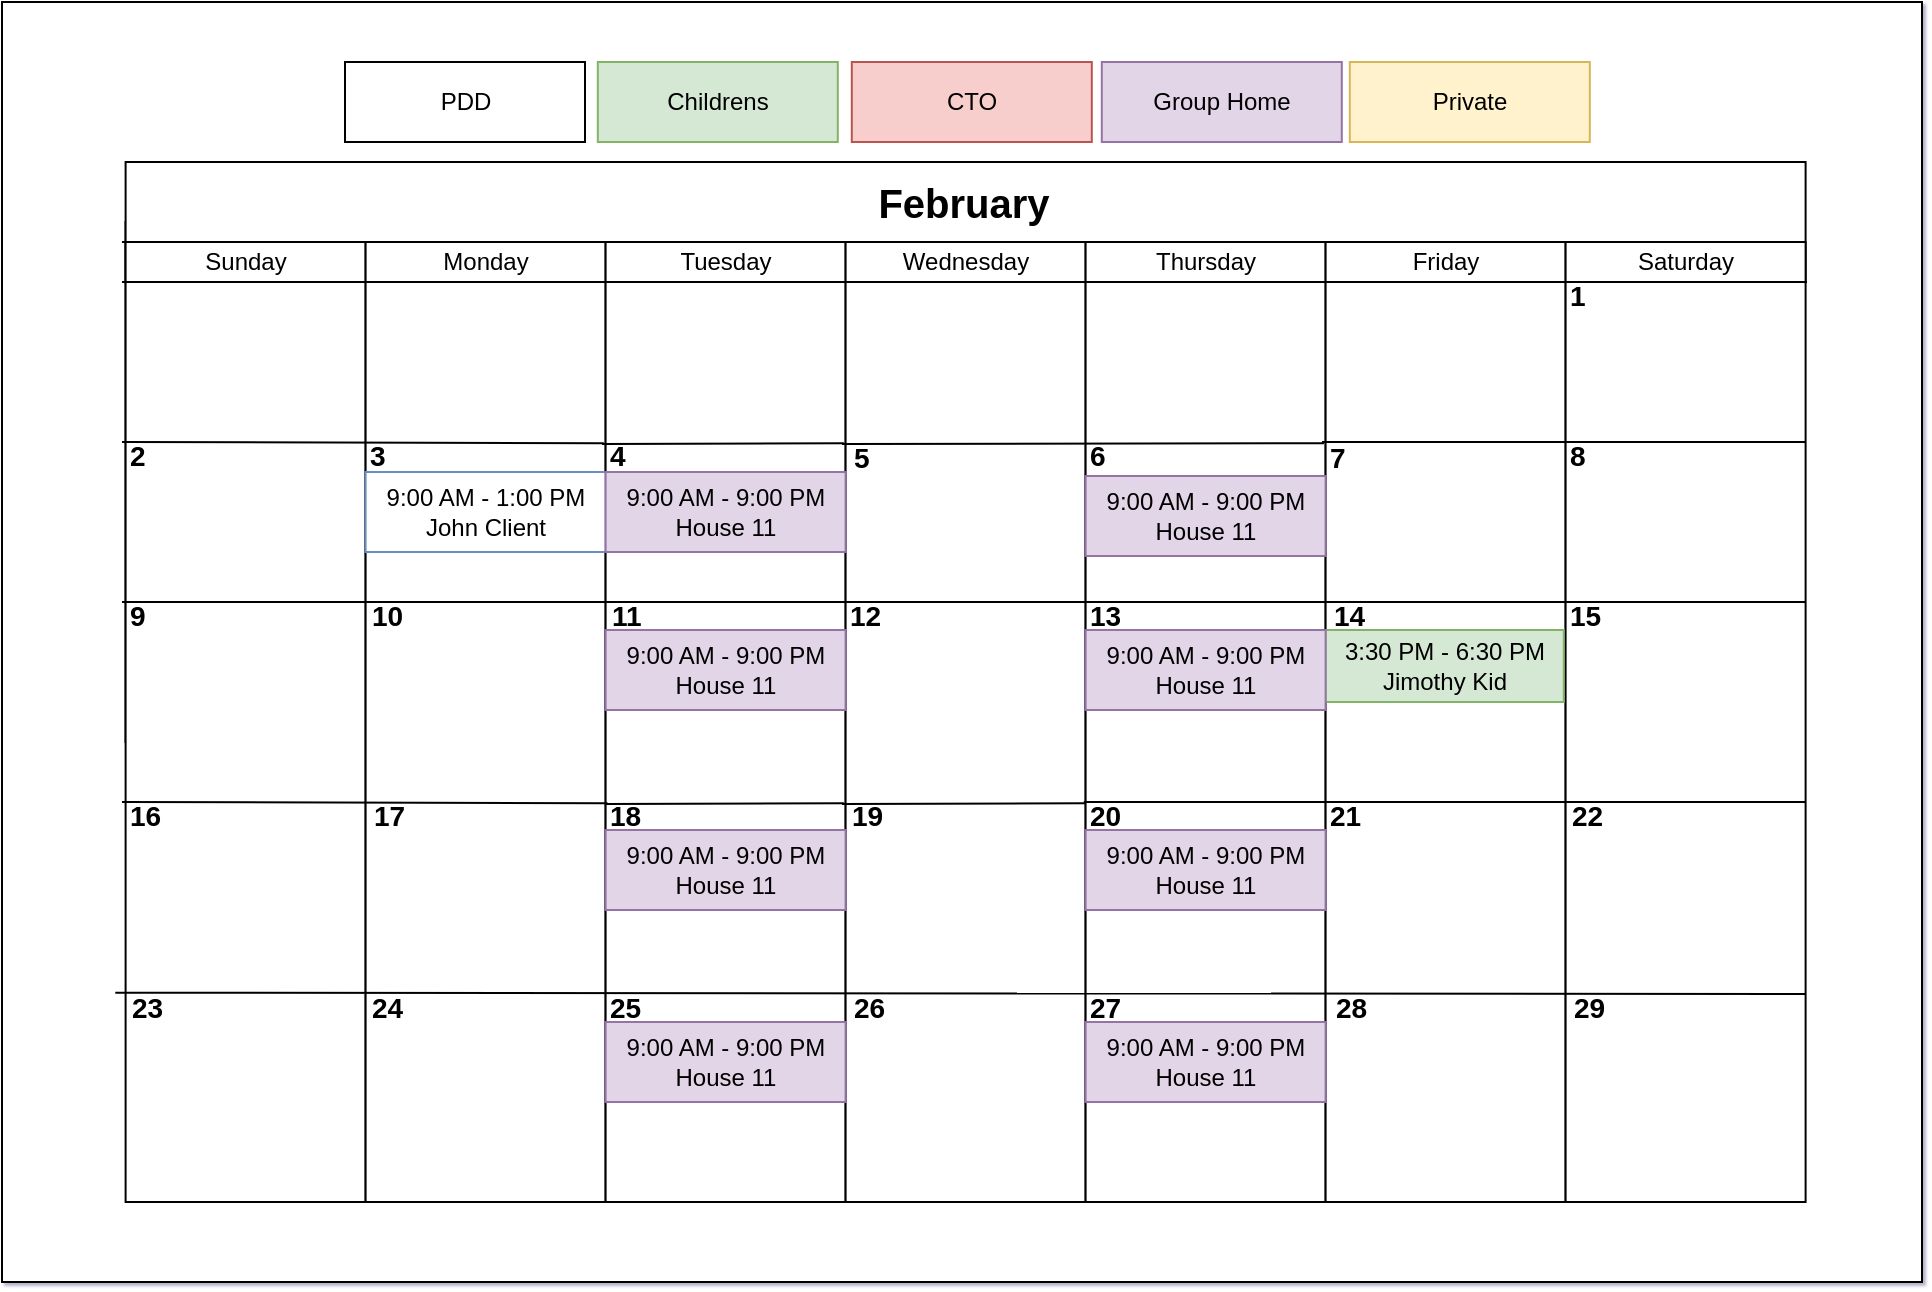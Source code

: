 <mxfile version="12.7.0" type="github" pages="3">
  <diagram id="gWpXzZqUN_xeHMJXShuu" name="Calendar View">
    <mxGraphModel dx="1038" dy="580" grid="1" gridSize="10" guides="1" tooltips="1" connect="1" arrows="1" fold="1" page="1" pageScale="1" pageWidth="850" pageHeight="1100" math="0" shadow="1">
      <root>
        <mxCell id="0FbnTfogBeN0D6H0uJNu-0"/>
        <mxCell id="0FbnTfogBeN0D6H0uJNu-1" parent="0FbnTfogBeN0D6H0uJNu-0"/>
        <mxCell id="wYGH1agN9tKTNIJL4NUy-10" value="" style="rounded=0;whiteSpace=wrap;html=1;" parent="0FbnTfogBeN0D6H0uJNu-1" vertex="1">
          <mxGeometry x="120" width="960" height="640" as="geometry"/>
        </mxCell>
        <mxCell id="86lQQZ_HFtQmhh7WeCAh-0" value="" style="rounded=0;whiteSpace=wrap;html=1;" parent="0FbnTfogBeN0D6H0uJNu-1" vertex="1">
          <mxGeometry x="181.8" y="110" width="720" height="260" as="geometry"/>
        </mxCell>
        <mxCell id="86lQQZ_HFtQmhh7WeCAh-1" value="" style="rounded=0;whiteSpace=wrap;html=1;" parent="0FbnTfogBeN0D6H0uJNu-1" vertex="1">
          <mxGeometry x="181.8" y="80" width="840" height="60" as="geometry"/>
        </mxCell>
        <mxCell id="86lQQZ_HFtQmhh7WeCAh-2" value="" style="rounded=0;whiteSpace=wrap;html=1;" parent="0FbnTfogBeN0D6H0uJNu-1" vertex="1">
          <mxGeometry x="181.8" y="120" width="120" height="480" as="geometry"/>
        </mxCell>
        <mxCell id="86lQQZ_HFtQmhh7WeCAh-3" value="" style="rounded=0;whiteSpace=wrap;html=1;" parent="0FbnTfogBeN0D6H0uJNu-1" vertex="1">
          <mxGeometry x="301.8" y="120" width="120" height="480" as="geometry"/>
        </mxCell>
        <mxCell id="86lQQZ_HFtQmhh7WeCAh-4" value="" style="rounded=0;whiteSpace=wrap;html=1;" parent="0FbnTfogBeN0D6H0uJNu-1" vertex="1">
          <mxGeometry x="421.8" y="120" width="120" height="480" as="geometry"/>
        </mxCell>
        <mxCell id="86lQQZ_HFtQmhh7WeCAh-5" value="" style="rounded=0;whiteSpace=wrap;html=1;" parent="0FbnTfogBeN0D6H0uJNu-1" vertex="1">
          <mxGeometry x="541.8" y="120" width="120" height="480" as="geometry"/>
        </mxCell>
        <mxCell id="86lQQZ_HFtQmhh7WeCAh-6" value="" style="rounded=0;whiteSpace=wrap;html=1;" parent="0FbnTfogBeN0D6H0uJNu-1" vertex="1">
          <mxGeometry x="661.8" y="120" width="120" height="480" as="geometry"/>
        </mxCell>
        <mxCell id="86lQQZ_HFtQmhh7WeCAh-7" value="" style="rounded=0;whiteSpace=wrap;html=1;" parent="0FbnTfogBeN0D6H0uJNu-1" vertex="1">
          <mxGeometry x="781.8" y="120" width="120" height="480" as="geometry"/>
        </mxCell>
        <mxCell id="86lQQZ_HFtQmhh7WeCAh-8" value="" style="rounded=0;whiteSpace=wrap;html=1;" parent="0FbnTfogBeN0D6H0uJNu-1" vertex="1">
          <mxGeometry x="901.8" y="120" width="120" height="480" as="geometry"/>
        </mxCell>
        <mxCell id="86lQQZ_HFtQmhh7WeCAh-11" value="Sunday" style="text;html=1;strokeColor=none;fillColor=none;align=center;verticalAlign=middle;whiteSpace=wrap;rounded=0;" parent="0FbnTfogBeN0D6H0uJNu-1" vertex="1">
          <mxGeometry x="221.8" y="120" width="40" height="20" as="geometry"/>
        </mxCell>
        <mxCell id="86lQQZ_HFtQmhh7WeCAh-12" value="Monday" style="text;html=1;strokeColor=none;fillColor=none;align=center;verticalAlign=middle;whiteSpace=wrap;rounded=0;" parent="0FbnTfogBeN0D6H0uJNu-1" vertex="1">
          <mxGeometry x="341.8" y="120" width="40" height="20" as="geometry"/>
        </mxCell>
        <mxCell id="86lQQZ_HFtQmhh7WeCAh-13" value="Tuesday" style="text;html=1;strokeColor=none;fillColor=none;align=center;verticalAlign=middle;whiteSpace=wrap;rounded=0;" parent="0FbnTfogBeN0D6H0uJNu-1" vertex="1">
          <mxGeometry x="461.8" y="120" width="40" height="20" as="geometry"/>
        </mxCell>
        <mxCell id="86lQQZ_HFtQmhh7WeCAh-14" value="Wednesday" style="text;html=1;strokeColor=none;fillColor=none;align=center;verticalAlign=middle;whiteSpace=wrap;rounded=0;" parent="0FbnTfogBeN0D6H0uJNu-1" vertex="1">
          <mxGeometry x="581.8" y="120" width="40" height="20" as="geometry"/>
        </mxCell>
        <mxCell id="86lQQZ_HFtQmhh7WeCAh-15" value="Thursday" style="text;html=1;strokeColor=none;fillColor=none;align=center;verticalAlign=middle;whiteSpace=wrap;rounded=0;" parent="0FbnTfogBeN0D6H0uJNu-1" vertex="1">
          <mxGeometry x="701.8" y="120" width="40" height="20" as="geometry"/>
        </mxCell>
        <mxCell id="86lQQZ_HFtQmhh7WeCAh-16" value="Friday" style="text;html=1;strokeColor=none;fillColor=none;align=center;verticalAlign=middle;whiteSpace=wrap;rounded=0;" parent="0FbnTfogBeN0D6H0uJNu-1" vertex="1">
          <mxGeometry x="821.8" y="120" width="40" height="20" as="geometry"/>
        </mxCell>
        <mxCell id="86lQQZ_HFtQmhh7WeCAh-17" value="Saturday" style="text;html=1;strokeColor=none;fillColor=none;align=center;verticalAlign=middle;whiteSpace=wrap;rounded=0;" parent="0FbnTfogBeN0D6H0uJNu-1" vertex="1">
          <mxGeometry x="941.8" y="120" width="40" height="20" as="geometry"/>
        </mxCell>
        <mxCell id="86lQQZ_HFtQmhh7WeCAh-53" value="" style="endArrow=none;html=1;entryX=1.008;entryY=0.043;entryDx=0;entryDy=0;entryPerimeter=0;" parent="0FbnTfogBeN0D6H0uJNu-1" edge="1">
          <mxGeometry width="50" height="50" relative="1" as="geometry">
            <mxPoint x="180" y="300" as="sourcePoint"/>
            <mxPoint x="1021.8" y="300" as="targetPoint"/>
          </mxGeometry>
        </mxCell>
        <mxCell id="86lQQZ_HFtQmhh7WeCAh-58" value="" style="endArrow=none;html=1;entryX=1.008;entryY=0.043;entryDx=0;entryDy=0;entryPerimeter=0;exitX=1;exitY=0;exitDx=0;exitDy=0;" parent="0FbnTfogBeN0D6H0uJNu-1" source="86lQQZ_HFtQmhh7WeCAh-92" edge="1">
          <mxGeometry width="50" height="50" relative="1" as="geometry">
            <mxPoint x="180" y="400" as="sourcePoint"/>
            <mxPoint x="1021.8" y="400" as="targetPoint"/>
          </mxGeometry>
        </mxCell>
        <mxCell id="86lQQZ_HFtQmhh7WeCAh-62" value="" style="endArrow=none;html=1;exitX=-0.043;exitY=0.782;exitDx=0;exitDy=0;entryX=1;entryY=0;entryDx=0;entryDy=0;exitPerimeter=0;" parent="0FbnTfogBeN0D6H0uJNu-1" source="86lQQZ_HFtQmhh7WeCAh-2" target="86lQQZ_HFtQmhh7WeCAh-118" edge="1">
          <mxGeometry width="50" height="50" relative="1" as="geometry">
            <mxPoint x="60.0" y="480.0" as="sourcePoint"/>
            <mxPoint x="1021.8" y="480" as="targetPoint"/>
          </mxGeometry>
        </mxCell>
        <mxCell id="86lQQZ_HFtQmhh7WeCAh-70" value="" style="endArrow=none;html=1;entryX=1.008;entryY=0.043;entryDx=0;entryDy=0;entryPerimeter=0;" parent="0FbnTfogBeN0D6H0uJNu-1" edge="1">
          <mxGeometry width="50" height="50" relative="1" as="geometry">
            <mxPoint x="780" y="220" as="sourcePoint"/>
            <mxPoint x="1021.8" y="220" as="targetPoint"/>
          </mxGeometry>
        </mxCell>
        <mxCell id="86lQQZ_HFtQmhh7WeCAh-72" value="&lt;span style=&quot;white-space: normal&quot;&gt;9:00 AM - 1:00 PM&lt;/span&gt;&lt;br style=&quot;white-space: normal&quot;&gt;&lt;span style=&quot;white-space: normal&quot;&gt;John Client&lt;/span&gt;" style="rounded=0;whiteSpace=wrap;html=1;fillColor=#FFFFFF;strokeColor=#6c8ebf;" parent="0FbnTfogBeN0D6H0uJNu-1" vertex="1">
          <mxGeometry x="301.8" y="235" width="120" height="40" as="geometry"/>
        </mxCell>
        <mxCell id="86lQQZ_HFtQmhh7WeCAh-75" value="&lt;span style=&quot;white-space: normal&quot;&gt;3:30 PM - 6:30 PM&lt;br&gt;Jimothy Kid&lt;/span&gt;" style="rounded=0;whiteSpace=wrap;html=1;fillColor=#d5e8d4;strokeColor=#82b366;" parent="0FbnTfogBeN0D6H0uJNu-1" vertex="1">
          <mxGeometry x="781.8" y="314" width="119.1" height="36" as="geometry"/>
        </mxCell>
        <mxCell id="86lQQZ_HFtQmhh7WeCAh-80" value="" style="endArrow=none;html=1;" parent="0FbnTfogBeN0D6H0uJNu-1" edge="1">
          <mxGeometry width="50" height="50" relative="1" as="geometry">
            <mxPoint x="180" y="120" as="sourcePoint"/>
            <mxPoint x="1020" y="120" as="targetPoint"/>
          </mxGeometry>
        </mxCell>
        <mxCell id="86lQQZ_HFtQmhh7WeCAh-81" value="" style="endArrow=none;html=1;entryX=0.999;entryY=0.076;entryDx=0;entryDy=0;entryPerimeter=0;" parent="0FbnTfogBeN0D6H0uJNu-1" edge="1">
          <mxGeometry width="50" height="50" relative="1" as="geometry">
            <mxPoint x="180" y="140" as="sourcePoint"/>
            <mxPoint x="1022.52" y="140" as="targetPoint"/>
          </mxGeometry>
        </mxCell>
        <mxCell id="86lQQZ_HFtQmhh7WeCAh-83" value="February" style="text;html=1;strokeColor=none;fillColor=none;align=center;verticalAlign=middle;whiteSpace=wrap;rounded=0;fontStyle=1;fontSize=20;" parent="0FbnTfogBeN0D6H0uJNu-1" vertex="1">
          <mxGeometry x="421.8" y="90" width="358.2" height="20" as="geometry"/>
        </mxCell>
        <mxCell id="86lQQZ_HFtQmhh7WeCAh-86" value="&lt;b style=&quot;font-size: 14px&quot;&gt;1&lt;/b&gt;" style="text;html=1;strokeColor=none;fillColor=none;align=left;verticalAlign=middle;whiteSpace=wrap;rounded=0;" parent="0FbnTfogBeN0D6H0uJNu-1" vertex="1">
          <mxGeometry x="901.8" y="140" width="118.2" height="14" as="geometry"/>
        </mxCell>
        <mxCell id="86lQQZ_HFtQmhh7WeCAh-87" value="&lt;b style=&quot;font-size: 14px&quot;&gt;2&lt;/b&gt;" style="text;html=1;strokeColor=none;fillColor=none;align=left;verticalAlign=middle;whiteSpace=wrap;rounded=0;" parent="0FbnTfogBeN0D6H0uJNu-1" vertex="1">
          <mxGeometry x="181.8" y="220" width="118.2" height="14" as="geometry"/>
        </mxCell>
        <mxCell id="86lQQZ_HFtQmhh7WeCAh-88" value="&lt;b style=&quot;font-size: 14px&quot;&gt;3&lt;/b&gt;" style="text;html=1;strokeColor=none;fillColor=none;align=left;verticalAlign=middle;whiteSpace=wrap;rounded=0;" parent="0FbnTfogBeN0D6H0uJNu-1" vertex="1">
          <mxGeometry x="301.8" y="220" width="118.2" height="14" as="geometry"/>
        </mxCell>
        <mxCell id="86lQQZ_HFtQmhh7WeCAh-89" value="" style="endArrow=none;html=1;entryX=1.008;entryY=0.043;entryDx=0;entryDy=0;entryPerimeter=0;" parent="0FbnTfogBeN0D6H0uJNu-1" target="86lQQZ_HFtQmhh7WeCAh-88" edge="1">
          <mxGeometry width="50" height="50" relative="1" as="geometry">
            <mxPoint x="180" y="220" as="sourcePoint"/>
            <mxPoint x="1021.8" y="220" as="targetPoint"/>
          </mxGeometry>
        </mxCell>
        <mxCell id="86lQQZ_HFtQmhh7WeCAh-90" value="&lt;b style=&quot;font-size: 14px&quot;&gt;21&lt;/b&gt;" style="text;html=1;strokeColor=none;fillColor=none;align=left;verticalAlign=middle;whiteSpace=wrap;rounded=0;" parent="0FbnTfogBeN0D6H0uJNu-1" vertex="1">
          <mxGeometry x="781.8" y="400" width="118.2" height="14" as="geometry"/>
        </mxCell>
        <mxCell id="86lQQZ_HFtQmhh7WeCAh-91" value="&lt;b style=&quot;font-size: 14px&quot;&gt;20&lt;/b&gt;" style="text;html=1;strokeColor=none;fillColor=none;align=left;verticalAlign=middle;whiteSpace=wrap;rounded=0;" parent="0FbnTfogBeN0D6H0uJNu-1" vertex="1">
          <mxGeometry x="661.8" y="400" width="118.2" height="14" as="geometry"/>
        </mxCell>
        <mxCell id="86lQQZ_HFtQmhh7WeCAh-94" value="&lt;b style=&quot;font-size: 14px&quot;&gt;15&lt;/b&gt;" style="text;html=1;strokeColor=none;fillColor=none;align=left;verticalAlign=middle;whiteSpace=wrap;rounded=0;" parent="0FbnTfogBeN0D6H0uJNu-1" vertex="1">
          <mxGeometry x="901.8" y="300" width="118.2" height="14" as="geometry"/>
        </mxCell>
        <mxCell id="86lQQZ_HFtQmhh7WeCAh-96" value="&lt;b style=&quot;font-size: 14px&quot;&gt;16&lt;/b&gt;" style="text;html=1;strokeColor=none;fillColor=none;align=left;verticalAlign=middle;whiteSpace=wrap;rounded=0;" parent="0FbnTfogBeN0D6H0uJNu-1" vertex="1">
          <mxGeometry x="181.8" y="400" width="118.2" height="14" as="geometry"/>
        </mxCell>
        <mxCell id="86lQQZ_HFtQmhh7WeCAh-97" value="&lt;b style=&quot;font-size: 14px&quot;&gt;14&lt;/b&gt;" style="text;html=1;strokeColor=none;fillColor=none;align=left;verticalAlign=middle;whiteSpace=wrap;rounded=0;" parent="0FbnTfogBeN0D6H0uJNu-1" vertex="1">
          <mxGeometry x="783.6" y="300" width="118.2" height="14" as="geometry"/>
        </mxCell>
        <mxCell id="86lQQZ_HFtQmhh7WeCAh-98" value="&lt;b style=&quot;font-size: 14px&quot;&gt;13&lt;/b&gt;" style="text;html=1;strokeColor=none;fillColor=none;align=left;verticalAlign=middle;whiteSpace=wrap;rounded=0;" parent="0FbnTfogBeN0D6H0uJNu-1" vertex="1">
          <mxGeometry x="661.8" y="300" width="118.2" height="14" as="geometry"/>
        </mxCell>
        <mxCell id="86lQQZ_HFtQmhh7WeCAh-99" value="&lt;b style=&quot;font-size: 14px&quot;&gt;12&lt;/b&gt;" style="text;html=1;strokeColor=none;fillColor=none;align=left;verticalAlign=middle;whiteSpace=wrap;rounded=0;" parent="0FbnTfogBeN0D6H0uJNu-1" vertex="1">
          <mxGeometry x="541.8" y="300" width="118.2" height="14" as="geometry"/>
        </mxCell>
        <mxCell id="86lQQZ_HFtQmhh7WeCAh-100" value="&lt;b style=&quot;font-size: 14px&quot;&gt;11&lt;/b&gt;" style="text;html=1;strokeColor=none;fillColor=none;align=left;verticalAlign=middle;whiteSpace=wrap;rounded=0;" parent="0FbnTfogBeN0D6H0uJNu-1" vertex="1">
          <mxGeometry x="422.7" y="300" width="118.2" height="14" as="geometry"/>
        </mxCell>
        <mxCell id="86lQQZ_HFtQmhh7WeCAh-101" value="&lt;b style=&quot;font-size: 14px&quot;&gt;10&lt;/b&gt;" style="text;html=1;strokeColor=none;fillColor=none;align=left;verticalAlign=middle;whiteSpace=wrap;rounded=0;" parent="0FbnTfogBeN0D6H0uJNu-1" vertex="1">
          <mxGeometry x="302.7" y="300" width="118.2" height="14" as="geometry"/>
        </mxCell>
        <mxCell id="86lQQZ_HFtQmhh7WeCAh-102" value="&lt;b style=&quot;font-size: 14px&quot;&gt;9&lt;/b&gt;" style="text;html=1;strokeColor=none;fillColor=none;align=left;verticalAlign=middle;whiteSpace=wrap;rounded=0;" parent="0FbnTfogBeN0D6H0uJNu-1" vertex="1">
          <mxGeometry x="181.8" y="300" width="118.2" height="14" as="geometry"/>
        </mxCell>
        <mxCell id="86lQQZ_HFtQmhh7WeCAh-103" value="&lt;b style=&quot;font-size: 14px&quot;&gt;8&lt;/b&gt;" style="text;html=1;strokeColor=none;fillColor=none;align=left;verticalAlign=middle;whiteSpace=wrap;rounded=0;" parent="0FbnTfogBeN0D6H0uJNu-1" vertex="1">
          <mxGeometry x="901.8" y="220" width="118.2" height="14" as="geometry"/>
        </mxCell>
        <mxCell id="86lQQZ_HFtQmhh7WeCAh-104" value="&lt;b style=&quot;font-size: 14px&quot;&gt;7&lt;/b&gt;" style="text;html=1;strokeColor=none;fillColor=none;align=left;verticalAlign=middle;whiteSpace=wrap;rounded=0;" parent="0FbnTfogBeN0D6H0uJNu-1" vertex="1">
          <mxGeometry x="781.8" y="221" width="118.2" height="14" as="geometry"/>
        </mxCell>
        <mxCell id="86lQQZ_HFtQmhh7WeCAh-106" value="&lt;b style=&quot;font-size: 14px&quot;&gt;5&lt;/b&gt;" style="text;html=1;strokeColor=none;fillColor=none;align=left;verticalAlign=middle;whiteSpace=wrap;rounded=0;" parent="0FbnTfogBeN0D6H0uJNu-1" vertex="1">
          <mxGeometry x="543.6" y="221" width="118.2" height="14" as="geometry"/>
        </mxCell>
        <mxCell id="86lQQZ_HFtQmhh7WeCAh-107" value="&lt;b style=&quot;font-size: 14px&quot;&gt;4&lt;/b&gt;" style="text;html=1;strokeColor=none;fillColor=none;align=left;verticalAlign=middle;whiteSpace=wrap;rounded=0;" parent="0FbnTfogBeN0D6H0uJNu-1" vertex="1">
          <mxGeometry x="421.8" y="220" width="118.2" height="14" as="geometry"/>
        </mxCell>
        <mxCell id="86lQQZ_HFtQmhh7WeCAh-108" value="" style="endArrow=none;html=1;entryX=1.008;entryY=0.043;entryDx=0;entryDy=0;entryPerimeter=0;" parent="0FbnTfogBeN0D6H0uJNu-1" target="86lQQZ_HFtQmhh7WeCAh-107" edge="1">
          <mxGeometry width="50" height="50" relative="1" as="geometry">
            <mxPoint x="420" y="221" as="sourcePoint"/>
            <mxPoint x="1021.8" y="220" as="targetPoint"/>
          </mxGeometry>
        </mxCell>
        <mxCell id="86lQQZ_HFtQmhh7WeCAh-105" value="&lt;b style=&quot;font-size: 14px&quot;&gt;6&lt;/b&gt;" style="text;html=1;strokeColor=none;fillColor=none;align=left;verticalAlign=middle;whiteSpace=wrap;rounded=0;" parent="0FbnTfogBeN0D6H0uJNu-1" vertex="1">
          <mxGeometry x="661.8" y="220" width="118.2" height="14" as="geometry"/>
        </mxCell>
        <mxCell id="86lQQZ_HFtQmhh7WeCAh-109" value="" style="endArrow=none;html=1;entryX=1.008;entryY=0.043;entryDx=0;entryDy=0;entryPerimeter=0;" parent="0FbnTfogBeN0D6H0uJNu-1" target="86lQQZ_HFtQmhh7WeCAh-105" edge="1">
          <mxGeometry width="50" height="50" relative="1" as="geometry">
            <mxPoint x="540" y="221" as="sourcePoint"/>
            <mxPoint x="1021.8" y="220" as="targetPoint"/>
          </mxGeometry>
        </mxCell>
        <mxCell id="86lQQZ_HFtQmhh7WeCAh-95" value="&lt;b style=&quot;font-size: 14px&quot;&gt;17&lt;/b&gt;" style="text;html=1;strokeColor=none;fillColor=none;align=left;verticalAlign=middle;whiteSpace=wrap;rounded=0;" parent="0FbnTfogBeN0D6H0uJNu-1" vertex="1">
          <mxGeometry x="303.6" y="400" width="118.2" height="14" as="geometry"/>
        </mxCell>
        <mxCell id="86lQQZ_HFtQmhh7WeCAh-113" value="" style="endArrow=none;html=1;entryX=1.008;entryY=0.043;entryDx=0;entryDy=0;entryPerimeter=0;" parent="0FbnTfogBeN0D6H0uJNu-1" target="86lQQZ_HFtQmhh7WeCAh-95" edge="1">
          <mxGeometry width="50" height="50" relative="1" as="geometry">
            <mxPoint x="180" y="400" as="sourcePoint"/>
            <mxPoint x="1021.8" y="400" as="targetPoint"/>
          </mxGeometry>
        </mxCell>
        <mxCell id="86lQQZ_HFtQmhh7WeCAh-93" value="&lt;b style=&quot;font-size: 14px&quot;&gt;18&lt;/b&gt;" style="text;html=1;strokeColor=none;fillColor=none;align=left;verticalAlign=middle;whiteSpace=wrap;rounded=0;" parent="0FbnTfogBeN0D6H0uJNu-1" vertex="1">
          <mxGeometry x="421.8" y="400" width="118.2" height="14" as="geometry"/>
        </mxCell>
        <mxCell id="86lQQZ_HFtQmhh7WeCAh-114" value="" style="endArrow=none;html=1;entryX=1.008;entryY=0.043;entryDx=0;entryDy=0;entryPerimeter=0;" parent="0FbnTfogBeN0D6H0uJNu-1" target="86lQQZ_HFtQmhh7WeCAh-93" edge="1">
          <mxGeometry width="50" height="50" relative="1" as="geometry">
            <mxPoint x="422" y="401" as="sourcePoint"/>
            <mxPoint x="1021.8" y="400" as="targetPoint"/>
          </mxGeometry>
        </mxCell>
        <mxCell id="86lQQZ_HFtQmhh7WeCAh-92" value="&lt;b style=&quot;font-size: 14px&quot;&gt;19&lt;/b&gt;" style="text;html=1;strokeColor=none;fillColor=none;align=left;verticalAlign=middle;whiteSpace=wrap;rounded=0;" parent="0FbnTfogBeN0D6H0uJNu-1" vertex="1">
          <mxGeometry x="542.7" y="400" width="118.2" height="14" as="geometry"/>
        </mxCell>
        <mxCell id="86lQQZ_HFtQmhh7WeCAh-115" value="" style="endArrow=none;html=1;entryX=1.008;entryY=0.043;entryDx=0;entryDy=0;entryPerimeter=0;" parent="0FbnTfogBeN0D6H0uJNu-1" target="86lQQZ_HFtQmhh7WeCAh-92" edge="1">
          <mxGeometry width="50" height="50" relative="1" as="geometry">
            <mxPoint x="540" y="401" as="sourcePoint"/>
            <mxPoint x="1021.8" y="400" as="targetPoint"/>
          </mxGeometry>
        </mxCell>
        <mxCell id="86lQQZ_HFtQmhh7WeCAh-116" value="&lt;b style=&quot;font-size: 14px&quot;&gt;22&lt;/b&gt;" style="text;html=1;strokeColor=none;fillColor=none;align=left;verticalAlign=middle;whiteSpace=wrap;rounded=0;" parent="0FbnTfogBeN0D6H0uJNu-1" vertex="1">
          <mxGeometry x="902.7" y="400" width="118.2" height="14" as="geometry"/>
        </mxCell>
        <mxCell id="86lQQZ_HFtQmhh7WeCAh-118" value="&lt;b style=&quot;font-size: 14px&quot;&gt;29&lt;/b&gt;" style="text;html=1;strokeColor=none;fillColor=none;align=left;verticalAlign=middle;whiteSpace=wrap;rounded=0;" parent="0FbnTfogBeN0D6H0uJNu-1" vertex="1">
          <mxGeometry x="903.6" y="496" width="118.2" height="14" as="geometry"/>
        </mxCell>
        <mxCell id="86lQQZ_HFtQmhh7WeCAh-119" value="&lt;b style=&quot;font-size: 14px&quot;&gt;28&lt;/b&gt;" style="text;html=1;strokeColor=none;fillColor=none;align=left;verticalAlign=middle;whiteSpace=wrap;rounded=0;" parent="0FbnTfogBeN0D6H0uJNu-1" vertex="1">
          <mxGeometry x="784.5" y="496" width="118.2" height="14" as="geometry"/>
        </mxCell>
        <mxCell id="86lQQZ_HFtQmhh7WeCAh-120" value="&lt;b style=&quot;font-size: 14px&quot;&gt;27&lt;/b&gt;" style="text;html=1;strokeColor=none;fillColor=none;align=left;verticalAlign=middle;whiteSpace=wrap;rounded=0;" parent="0FbnTfogBeN0D6H0uJNu-1" vertex="1">
          <mxGeometry x="661.8" y="496" width="118.2" height="14" as="geometry"/>
        </mxCell>
        <mxCell id="86lQQZ_HFtQmhh7WeCAh-121" value="&lt;b style=&quot;font-size: 14px&quot;&gt;26&lt;/b&gt;" style="text;html=1;strokeColor=none;fillColor=none;align=left;verticalAlign=middle;whiteSpace=wrap;rounded=0;" parent="0FbnTfogBeN0D6H0uJNu-1" vertex="1">
          <mxGeometry x="543.6" y="496" width="118.2" height="14" as="geometry"/>
        </mxCell>
        <mxCell id="86lQQZ_HFtQmhh7WeCAh-122" value="&lt;b style=&quot;font-size: 14px&quot;&gt;25&lt;/b&gt;" style="text;html=1;strokeColor=none;fillColor=none;align=left;verticalAlign=middle;whiteSpace=wrap;rounded=0;" parent="0FbnTfogBeN0D6H0uJNu-1" vertex="1">
          <mxGeometry x="421.8" y="496" width="118.2" height="14" as="geometry"/>
        </mxCell>
        <mxCell id="86lQQZ_HFtQmhh7WeCAh-123" value="&lt;b style=&quot;font-size: 14px&quot;&gt;24&lt;/b&gt;" style="text;html=1;strokeColor=none;fillColor=none;align=left;verticalAlign=middle;whiteSpace=wrap;rounded=0;" parent="0FbnTfogBeN0D6H0uJNu-1" vertex="1">
          <mxGeometry x="302.7" y="496" width="118.2" height="14" as="geometry"/>
        </mxCell>
        <mxCell id="86lQQZ_HFtQmhh7WeCAh-124" value="&lt;b style=&quot;font-size: 14px&quot;&gt;23&lt;/b&gt;" style="text;html=1;strokeColor=none;fillColor=none;align=left;verticalAlign=middle;whiteSpace=wrap;rounded=0;" parent="0FbnTfogBeN0D6H0uJNu-1" vertex="1">
          <mxGeometry x="182.7" y="496" width="118.2" height="14" as="geometry"/>
        </mxCell>
        <mxCell id="hpF6MXox4R8xfjnI8_eE-0" value="PDD" style="rounded=0;whiteSpace=wrap;html=1;" parent="0FbnTfogBeN0D6H0uJNu-1" vertex="1">
          <mxGeometry x="291.5" y="30" width="120" height="40" as="geometry"/>
        </mxCell>
        <mxCell id="hpF6MXox4R8xfjnI8_eE-1" value="Childrens" style="rounded=0;whiteSpace=wrap;html=1;fillColor=#d5e8d4;strokeColor=#82b366;" parent="0FbnTfogBeN0D6H0uJNu-1" vertex="1">
          <mxGeometry x="417.9" y="30" width="120" height="40" as="geometry"/>
        </mxCell>
        <mxCell id="hpF6MXox4R8xfjnI8_eE-2" value="CTO" style="rounded=0;whiteSpace=wrap;html=1;fillColor=#f8cecc;strokeColor=#b85450;" parent="0FbnTfogBeN0D6H0uJNu-1" vertex="1">
          <mxGeometry x="544.9" y="30" width="120" height="40" as="geometry"/>
        </mxCell>
        <mxCell id="hpF6MXox4R8xfjnI8_eE-3" value="Group Home" style="rounded=0;whiteSpace=wrap;html=1;fillColor=#e1d5e7;strokeColor=#9673a6;" parent="0FbnTfogBeN0D6H0uJNu-1" vertex="1">
          <mxGeometry x="669.9" y="30" width="120" height="40" as="geometry"/>
        </mxCell>
        <mxCell id="hpF6MXox4R8xfjnI8_eE-4" value="Private" style="rounded=0;whiteSpace=wrap;html=1;fillColor=#fff2cc;strokeColor=#d6b656;" parent="0FbnTfogBeN0D6H0uJNu-1" vertex="1">
          <mxGeometry x="793.9" y="30" width="120" height="40" as="geometry"/>
        </mxCell>
        <mxCell id="wYGH1agN9tKTNIJL4NUy-0" value="&lt;span style=&quot;white-space: normal&quot;&gt;9:00 AM - 9:00 PM&lt;/span&gt;&lt;br style=&quot;white-space: normal&quot;&gt;House 11" style="rounded=0;whiteSpace=wrap;html=1;fillColor=#e1d5e7;strokeColor=#9673a6;" parent="0FbnTfogBeN0D6H0uJNu-1" vertex="1">
          <mxGeometry x="421.8" y="235" width="120" height="40" as="geometry"/>
        </mxCell>
        <mxCell id="wYGH1agN9tKTNIJL4NUy-3" value="&lt;span style=&quot;white-space: normal&quot;&gt;9:00 AM - 9:00 PM&lt;/span&gt;&lt;br style=&quot;white-space: normal&quot;&gt;House 11" style="rounded=0;whiteSpace=wrap;html=1;fillColor=#e1d5e7;strokeColor=#9673a6;" parent="0FbnTfogBeN0D6H0uJNu-1" vertex="1">
          <mxGeometry x="661.8" y="237" width="120" height="40" as="geometry"/>
        </mxCell>
        <mxCell id="wYGH1agN9tKTNIJL4NUy-4" value="&lt;span style=&quot;white-space: normal&quot;&gt;9:00 AM - 9:00 PM&lt;/span&gt;&lt;br style=&quot;white-space: normal&quot;&gt;House 11" style="rounded=0;whiteSpace=wrap;html=1;fillColor=#e1d5e7;strokeColor=#9673a6;" parent="0FbnTfogBeN0D6H0uJNu-1" vertex="1">
          <mxGeometry x="421.8" y="414" width="120" height="40" as="geometry"/>
        </mxCell>
        <mxCell id="wYGH1agN9tKTNIJL4NUy-5" value="&lt;span style=&quot;white-space: normal&quot;&gt;9:00 AM - 9:00 PM&lt;/span&gt;&lt;br style=&quot;white-space: normal&quot;&gt;House 11" style="rounded=0;whiteSpace=wrap;html=1;fillColor=#e1d5e7;strokeColor=#9673a6;" parent="0FbnTfogBeN0D6H0uJNu-1" vertex="1">
          <mxGeometry x="661.8" y="314" width="120" height="40" as="geometry"/>
        </mxCell>
        <mxCell id="wYGH1agN9tKTNIJL4NUy-6" value="&lt;span style=&quot;white-space: normal&quot;&gt;9:00 AM - 9:00 PM&lt;/span&gt;&lt;br style=&quot;white-space: normal&quot;&gt;House 11" style="rounded=0;whiteSpace=wrap;html=1;fillColor=#e1d5e7;strokeColor=#9673a6;" parent="0FbnTfogBeN0D6H0uJNu-1" vertex="1">
          <mxGeometry x="421.8" y="314" width="120" height="40" as="geometry"/>
        </mxCell>
        <mxCell id="wYGH1agN9tKTNIJL4NUy-7" value="&lt;span style=&quot;white-space: normal&quot;&gt;9:00 AM - 9:00 PM&lt;/span&gt;&lt;br style=&quot;white-space: normal&quot;&gt;House 11" style="rounded=0;whiteSpace=wrap;html=1;fillColor=#e1d5e7;strokeColor=#9673a6;" parent="0FbnTfogBeN0D6H0uJNu-1" vertex="1">
          <mxGeometry x="661.8" y="414" width="120" height="40" as="geometry"/>
        </mxCell>
        <mxCell id="wYGH1agN9tKTNIJL4NUy-8" value="&lt;span style=&quot;white-space: normal&quot;&gt;9:00 AM - 9:00 PM&lt;/span&gt;&lt;br style=&quot;white-space: normal&quot;&gt;House 11" style="rounded=0;whiteSpace=wrap;html=1;fillColor=#e1d5e7;strokeColor=#9673a6;" parent="0FbnTfogBeN0D6H0uJNu-1" vertex="1">
          <mxGeometry x="661.8" y="510" width="120" height="40" as="geometry"/>
        </mxCell>
        <mxCell id="wYGH1agN9tKTNIJL4NUy-9" value="&lt;span style=&quot;white-space: normal&quot;&gt;9:00 AM - 9:00 PM&lt;/span&gt;&lt;br style=&quot;white-space: normal&quot;&gt;House 11" style="rounded=0;whiteSpace=wrap;html=1;fillColor=#e1d5e7;strokeColor=#9673a6;" parent="0FbnTfogBeN0D6H0uJNu-1" vertex="1">
          <mxGeometry x="421.8" y="510" width="120" height="40" as="geometry"/>
        </mxCell>
      </root>
    </mxGraphModel>
  </diagram>
  <diagram id="l_XLelFGK0SrKphf6Kbc" name="Week View">
    <mxGraphModel dx="1888" dy="580" grid="1" gridSize="10" guides="1" tooltips="1" connect="1" arrows="1" fold="1" page="1" pageScale="1" pageWidth="850" pageHeight="1100" math="0" shadow="0">
      <root>
        <mxCell id="0"/>
        <mxCell id="1" parent="0"/>
        <mxCell id="4BJEDGzdUpcZ-naStXSg-1" value="" style="rounded=0;whiteSpace=wrap;html=1;" parent="1" vertex="1">
          <mxGeometry x="80" y="120" width="720" height="260" as="geometry"/>
        </mxCell>
        <mxCell id="4BJEDGzdUpcZ-naStXSg-2" value="" style="rounded=0;whiteSpace=wrap;html=1;" parent="1" vertex="1">
          <mxGeometry x="80" y="90" width="840" height="60" as="geometry"/>
        </mxCell>
        <mxCell id="4BJEDGzdUpcZ-naStXSg-3" value="" style="rounded=0;whiteSpace=wrap;html=1;" parent="1" vertex="1">
          <mxGeometry x="80" y="150" width="120" height="480" as="geometry"/>
        </mxCell>
        <mxCell id="4BJEDGzdUpcZ-naStXSg-4" value="" style="rounded=0;whiteSpace=wrap;html=1;" parent="1" vertex="1">
          <mxGeometry x="200" y="150" width="120" height="480" as="geometry"/>
        </mxCell>
        <mxCell id="4BJEDGzdUpcZ-naStXSg-5" value="" style="rounded=0;whiteSpace=wrap;html=1;" parent="1" vertex="1">
          <mxGeometry x="320" y="150" width="120" height="480" as="geometry"/>
        </mxCell>
        <mxCell id="4BJEDGzdUpcZ-naStXSg-6" value="" style="rounded=0;whiteSpace=wrap;html=1;" parent="1" vertex="1">
          <mxGeometry x="440" y="150" width="120" height="480" as="geometry"/>
        </mxCell>
        <mxCell id="4BJEDGzdUpcZ-naStXSg-7" value="" style="rounded=0;whiteSpace=wrap;html=1;" parent="1" vertex="1">
          <mxGeometry x="560" y="150" width="120" height="480" as="geometry"/>
        </mxCell>
        <mxCell id="4BJEDGzdUpcZ-naStXSg-8" value="" style="rounded=0;whiteSpace=wrap;html=1;" parent="1" vertex="1">
          <mxGeometry x="680" y="150" width="120" height="480" as="geometry"/>
        </mxCell>
        <mxCell id="4BJEDGzdUpcZ-naStXSg-9" value="" style="rounded=0;whiteSpace=wrap;html=1;" parent="1" vertex="1">
          <mxGeometry x="800" y="150" width="120" height="480" as="geometry"/>
        </mxCell>
        <mxCell id="4BJEDGzdUpcZ-naStXSg-12" value="" style="rounded=0;whiteSpace=wrap;html=1;" parent="1" vertex="1">
          <mxGeometry x="-40" y="150" width="120" height="480" as="geometry"/>
        </mxCell>
        <mxCell id="4BJEDGzdUpcZ-naStXSg-13" value="" style="rounded=0;whiteSpace=wrap;html=1;" parent="1" vertex="1">
          <mxGeometry x="-40" y="90" width="120" height="60" as="geometry"/>
        </mxCell>
        <mxCell id="4BJEDGzdUpcZ-naStXSg-14" value="Sunday" style="text;html=1;strokeColor=none;fillColor=none;align=center;verticalAlign=middle;whiteSpace=wrap;rounded=0;" parent="1" vertex="1">
          <mxGeometry x="120" y="100" width="40" height="20" as="geometry"/>
        </mxCell>
        <mxCell id="4BJEDGzdUpcZ-naStXSg-15" value="Monday" style="text;html=1;strokeColor=none;fillColor=none;align=center;verticalAlign=middle;whiteSpace=wrap;rounded=0;" parent="1" vertex="1">
          <mxGeometry x="240" y="100" width="40" height="20" as="geometry"/>
        </mxCell>
        <mxCell id="4BJEDGzdUpcZ-naStXSg-16" value="Tuesday" style="text;html=1;strokeColor=none;fillColor=none;align=center;verticalAlign=middle;whiteSpace=wrap;rounded=0;" parent="1" vertex="1">
          <mxGeometry x="360" y="100" width="40" height="20" as="geometry"/>
        </mxCell>
        <mxCell id="4BJEDGzdUpcZ-naStXSg-17" value="Wednesday" style="text;html=1;strokeColor=none;fillColor=none;align=center;verticalAlign=middle;whiteSpace=wrap;rounded=0;" parent="1" vertex="1">
          <mxGeometry x="480" y="100" width="40" height="20" as="geometry"/>
        </mxCell>
        <mxCell id="4BJEDGzdUpcZ-naStXSg-18" value="Thursday" style="text;html=1;strokeColor=none;fillColor=none;align=center;verticalAlign=middle;whiteSpace=wrap;rounded=0;" parent="1" vertex="1">
          <mxGeometry x="600" y="100" width="40" height="20" as="geometry"/>
        </mxCell>
        <mxCell id="4BJEDGzdUpcZ-naStXSg-19" value="Friday" style="text;html=1;strokeColor=none;fillColor=none;align=center;verticalAlign=middle;whiteSpace=wrap;rounded=0;" parent="1" vertex="1">
          <mxGeometry x="720" y="100" width="40" height="20" as="geometry"/>
        </mxCell>
        <mxCell id="4BJEDGzdUpcZ-naStXSg-20" value="Saturday" style="text;html=1;strokeColor=none;fillColor=none;align=center;verticalAlign=middle;whiteSpace=wrap;rounded=0;" parent="1" vertex="1">
          <mxGeometry x="840" y="100" width="40" height="20" as="geometry"/>
        </mxCell>
        <mxCell id="4BJEDGzdUpcZ-naStXSg-22" value="0:00" style="text;html=1;strokeColor=none;fillColor=none;align=center;verticalAlign=middle;whiteSpace=wrap;rounded=0;" parent="1" vertex="1">
          <mxGeometry y="150" width="40" height="20" as="geometry"/>
        </mxCell>
        <mxCell id="4BJEDGzdUpcZ-naStXSg-24" value="1:00" style="text;html=1;strokeColor=none;fillColor=none;align=center;verticalAlign=middle;whiteSpace=wrap;rounded=0;" parent="1" vertex="1">
          <mxGeometry y="170" width="40" height="20" as="geometry"/>
        </mxCell>
        <mxCell id="4BJEDGzdUpcZ-naStXSg-25" value="2:00" style="text;html=1;strokeColor=none;fillColor=none;align=center;verticalAlign=middle;whiteSpace=wrap;rounded=0;" parent="1" vertex="1">
          <mxGeometry y="190" width="40" height="20" as="geometry"/>
        </mxCell>
        <mxCell id="4BJEDGzdUpcZ-naStXSg-26" value="3:00" style="text;html=1;strokeColor=none;fillColor=none;align=center;verticalAlign=middle;whiteSpace=wrap;rounded=0;" parent="1" vertex="1">
          <mxGeometry y="210" width="40" height="20" as="geometry"/>
        </mxCell>
        <mxCell id="4BJEDGzdUpcZ-naStXSg-27" value="4:00" style="text;html=1;strokeColor=none;fillColor=none;align=center;verticalAlign=middle;whiteSpace=wrap;rounded=0;" parent="1" vertex="1">
          <mxGeometry y="230" width="40" height="20" as="geometry"/>
        </mxCell>
        <mxCell id="4BJEDGzdUpcZ-naStXSg-28" value="5:00" style="text;html=1;strokeColor=none;fillColor=none;align=center;verticalAlign=middle;whiteSpace=wrap;rounded=0;" parent="1" vertex="1">
          <mxGeometry y="250" width="40" height="20" as="geometry"/>
        </mxCell>
        <mxCell id="4BJEDGzdUpcZ-naStXSg-29" value="6:00" style="text;html=1;strokeColor=none;fillColor=none;align=center;verticalAlign=middle;whiteSpace=wrap;rounded=0;" parent="1" vertex="1">
          <mxGeometry y="270" width="40" height="20" as="geometry"/>
        </mxCell>
        <mxCell id="4BJEDGzdUpcZ-naStXSg-30" value="7:00" style="text;html=1;strokeColor=none;fillColor=none;align=center;verticalAlign=middle;whiteSpace=wrap;rounded=0;" parent="1" vertex="1">
          <mxGeometry y="290" width="40" height="20" as="geometry"/>
        </mxCell>
        <mxCell id="4BJEDGzdUpcZ-naStXSg-31" value="8:00" style="text;html=1;strokeColor=none;fillColor=none;align=center;verticalAlign=middle;whiteSpace=wrap;rounded=0;" parent="1" vertex="1">
          <mxGeometry y="310" width="40" height="20" as="geometry"/>
        </mxCell>
        <mxCell id="4BJEDGzdUpcZ-naStXSg-32" value="9:00" style="text;html=1;strokeColor=none;fillColor=none;align=center;verticalAlign=middle;whiteSpace=wrap;rounded=0;" parent="1" vertex="1">
          <mxGeometry y="330" width="40" height="20" as="geometry"/>
        </mxCell>
        <mxCell id="4BJEDGzdUpcZ-naStXSg-36" value="10:00" style="text;html=1;strokeColor=none;fillColor=none;align=center;verticalAlign=middle;whiteSpace=wrap;rounded=0;" parent="1" vertex="1">
          <mxGeometry y="350" width="40" height="20" as="geometry"/>
        </mxCell>
        <mxCell id="4BJEDGzdUpcZ-naStXSg-37" value="11:00" style="text;html=1;strokeColor=none;fillColor=none;align=center;verticalAlign=middle;whiteSpace=wrap;rounded=0;" parent="1" vertex="1">
          <mxGeometry y="370" width="40" height="20" as="geometry"/>
        </mxCell>
        <mxCell id="4BJEDGzdUpcZ-naStXSg-38" value="13:00" style="text;html=1;strokeColor=none;fillColor=none;align=center;verticalAlign=middle;whiteSpace=wrap;rounded=0;" parent="1" vertex="1">
          <mxGeometry y="410" width="40" height="20" as="geometry"/>
        </mxCell>
        <mxCell id="4BJEDGzdUpcZ-naStXSg-39" value="12:00" style="text;html=1;strokeColor=none;fillColor=none;align=center;verticalAlign=middle;whiteSpace=wrap;rounded=0;" parent="1" vertex="1">
          <mxGeometry y="390" width="40" height="20" as="geometry"/>
        </mxCell>
        <mxCell id="4BJEDGzdUpcZ-naStXSg-40" value="19:00" style="text;html=1;strokeColor=none;fillColor=none;align=center;verticalAlign=middle;whiteSpace=wrap;rounded=0;" parent="1" vertex="1">
          <mxGeometry y="530" width="40" height="20" as="geometry"/>
        </mxCell>
        <mxCell id="4BJEDGzdUpcZ-naStXSg-41" value="18:00" style="text;html=1;strokeColor=none;fillColor=none;align=center;verticalAlign=middle;whiteSpace=wrap;rounded=0;" parent="1" vertex="1">
          <mxGeometry y="510" width="40" height="20" as="geometry"/>
        </mxCell>
        <mxCell id="4BJEDGzdUpcZ-naStXSg-42" value="17:00" style="text;html=1;strokeColor=none;fillColor=none;align=center;verticalAlign=middle;whiteSpace=wrap;rounded=0;" parent="1" vertex="1">
          <mxGeometry y="490" width="40" height="20" as="geometry"/>
        </mxCell>
        <mxCell id="4BJEDGzdUpcZ-naStXSg-43" value="16:00" style="text;html=1;strokeColor=none;fillColor=none;align=center;verticalAlign=middle;whiteSpace=wrap;rounded=0;" parent="1" vertex="1">
          <mxGeometry y="470" width="40" height="20" as="geometry"/>
        </mxCell>
        <mxCell id="4BJEDGzdUpcZ-naStXSg-44" value="15:00" style="text;html=1;strokeColor=none;fillColor=none;align=center;verticalAlign=middle;whiteSpace=wrap;rounded=0;" parent="1" vertex="1">
          <mxGeometry y="450" width="40" height="20" as="geometry"/>
        </mxCell>
        <mxCell id="4BJEDGzdUpcZ-naStXSg-45" value="14:00" style="text;html=1;strokeColor=none;fillColor=none;align=center;verticalAlign=middle;whiteSpace=wrap;rounded=0;" parent="1" vertex="1">
          <mxGeometry y="430" width="40" height="20" as="geometry"/>
        </mxCell>
        <mxCell id="4BJEDGzdUpcZ-naStXSg-47" value="20:00" style="text;html=1;strokeColor=none;fillColor=none;align=center;verticalAlign=middle;whiteSpace=wrap;rounded=0;" parent="1" vertex="1">
          <mxGeometry y="550" width="40" height="20" as="geometry"/>
        </mxCell>
        <mxCell id="4BJEDGzdUpcZ-naStXSg-48" value="21:00" style="text;html=1;strokeColor=none;fillColor=none;align=center;verticalAlign=middle;whiteSpace=wrap;rounded=0;" parent="1" vertex="1">
          <mxGeometry y="570" width="40" height="20" as="geometry"/>
        </mxCell>
        <mxCell id="4BJEDGzdUpcZ-naStXSg-49" value="23:00" style="text;html=1;strokeColor=none;fillColor=none;align=center;verticalAlign=middle;whiteSpace=wrap;rounded=0;" parent="1" vertex="1">
          <mxGeometry y="610" width="40" height="20" as="geometry"/>
        </mxCell>
        <mxCell id="4BJEDGzdUpcZ-naStXSg-51" value="22:00" style="text;html=1;strokeColor=none;fillColor=none;align=center;verticalAlign=middle;whiteSpace=wrap;rounded=0;" parent="1" vertex="1">
          <mxGeometry y="590" width="40" height="20" as="geometry"/>
        </mxCell>
        <mxCell id="4BJEDGzdUpcZ-naStXSg-56" value="Feb. 2" style="text;html=1;strokeColor=none;fillColor=none;align=center;verticalAlign=middle;whiteSpace=wrap;rounded=0;" parent="1" vertex="1">
          <mxGeometry x="90" y="120" width="100" height="20" as="geometry"/>
        </mxCell>
        <mxCell id="4BJEDGzdUpcZ-naStXSg-57" value="Feb. 7" style="text;html=1;strokeColor=none;fillColor=none;align=center;verticalAlign=middle;whiteSpace=wrap;rounded=0;" parent="1" vertex="1">
          <mxGeometry x="690" y="120" width="100" height="20" as="geometry"/>
        </mxCell>
        <mxCell id="4BJEDGzdUpcZ-naStXSg-58" value="Feb. 6" style="text;html=1;strokeColor=none;fillColor=none;align=center;verticalAlign=middle;whiteSpace=wrap;rounded=0;" parent="1" vertex="1">
          <mxGeometry x="570" y="120" width="100" height="20" as="geometry"/>
        </mxCell>
        <mxCell id="4BJEDGzdUpcZ-naStXSg-59" value="Feb. 5" style="text;html=1;strokeColor=none;fillColor=none;align=center;verticalAlign=middle;whiteSpace=wrap;rounded=0;" parent="1" vertex="1">
          <mxGeometry x="450" y="120" width="100" height="20" as="geometry"/>
        </mxCell>
        <mxCell id="4BJEDGzdUpcZ-naStXSg-60" value="Feb. 4" style="text;html=1;strokeColor=none;fillColor=none;align=center;verticalAlign=middle;whiteSpace=wrap;rounded=0;" parent="1" vertex="1">
          <mxGeometry x="330" y="120" width="100" height="20" as="geometry"/>
        </mxCell>
        <mxCell id="4BJEDGzdUpcZ-naStXSg-61" value="Feb. 3" style="text;html=1;strokeColor=none;fillColor=none;align=center;verticalAlign=middle;whiteSpace=wrap;rounded=0;" parent="1" vertex="1">
          <mxGeometry x="210" y="120" width="100" height="20" as="geometry"/>
        </mxCell>
        <mxCell id="4BJEDGzdUpcZ-naStXSg-63" value="Feb. 8" style="text;html=1;strokeColor=none;fillColor=none;align=center;verticalAlign=middle;whiteSpace=wrap;rounded=0;" parent="1" vertex="1">
          <mxGeometry x="810" y="120" width="100" height="20" as="geometry"/>
        </mxCell>
        <mxCell id="4BJEDGzdUpcZ-naStXSg-65" value="" style="endArrow=none;html=1;exitX=-0.007;exitY=0.043;exitDx=0;exitDy=0;exitPerimeter=0;entryX=1.008;entryY=0.043;entryDx=0;entryDy=0;entryPerimeter=0;" parent="1" source="4BJEDGzdUpcZ-naStXSg-12" target="4BJEDGzdUpcZ-naStXSg-9" edge="1">
          <mxGeometry width="50" height="50" relative="1" as="geometry">
            <mxPoint x="-120" y="140" as="sourcePoint"/>
            <mxPoint x="-90" y="210" as="targetPoint"/>
          </mxGeometry>
        </mxCell>
        <mxCell id="4BJEDGzdUpcZ-naStXSg-66" value="" style="endArrow=none;html=1;exitX=-0.007;exitY=0.043;exitDx=0;exitDy=0;exitPerimeter=0;entryX=1.008;entryY=0.043;entryDx=0;entryDy=0;entryPerimeter=0;" parent="1" edge="1">
          <mxGeometry width="50" height="50" relative="1" as="geometry">
            <mxPoint x="-41.8" y="249.41" as="sourcePoint"/>
            <mxPoint x="920.0" y="249.41" as="targetPoint"/>
          </mxGeometry>
        </mxCell>
        <mxCell id="4BJEDGzdUpcZ-naStXSg-67" value="" style="endArrow=none;html=1;exitX=-0.007;exitY=0.043;exitDx=0;exitDy=0;exitPerimeter=0;entryX=1.008;entryY=0.043;entryDx=0;entryDy=0;entryPerimeter=0;" parent="1" edge="1">
          <mxGeometry width="50" height="50" relative="1" as="geometry">
            <mxPoint x="-41.8" y="270.0" as="sourcePoint"/>
            <mxPoint x="920.0" y="270.0" as="targetPoint"/>
          </mxGeometry>
        </mxCell>
        <mxCell id="4BJEDGzdUpcZ-naStXSg-68" value="" style="endArrow=none;html=1;exitX=-0.007;exitY=0.043;exitDx=0;exitDy=0;exitPerimeter=0;entryX=1.008;entryY=0.043;entryDx=0;entryDy=0;entryPerimeter=0;" parent="1" edge="1">
          <mxGeometry width="50" height="50" relative="1" as="geometry">
            <mxPoint x="-41.8" y="290.0" as="sourcePoint"/>
            <mxPoint x="920.0" y="290.0" as="targetPoint"/>
          </mxGeometry>
        </mxCell>
        <mxCell id="4BJEDGzdUpcZ-naStXSg-69" value="" style="endArrow=none;html=1;exitX=-0.007;exitY=0.043;exitDx=0;exitDy=0;exitPerimeter=0;entryX=1.008;entryY=0.043;entryDx=0;entryDy=0;entryPerimeter=0;" parent="1" edge="1">
          <mxGeometry width="50" height="50" relative="1" as="geometry">
            <mxPoint x="-41.8" y="310.0" as="sourcePoint"/>
            <mxPoint x="920.0" y="310.0" as="targetPoint"/>
          </mxGeometry>
        </mxCell>
        <mxCell id="4BJEDGzdUpcZ-naStXSg-70" value="" style="endArrow=none;html=1;exitX=-0.007;exitY=0.043;exitDx=0;exitDy=0;exitPerimeter=0;entryX=1.008;entryY=0.043;entryDx=0;entryDy=0;entryPerimeter=0;" parent="1" edge="1">
          <mxGeometry width="50" height="50" relative="1" as="geometry">
            <mxPoint x="-40.9" y="330.0" as="sourcePoint"/>
            <mxPoint x="920.9" y="330.0" as="targetPoint"/>
          </mxGeometry>
        </mxCell>
        <mxCell id="4BJEDGzdUpcZ-naStXSg-71" value="" style="endArrow=none;html=1;entryX=1.008;entryY=0.043;entryDx=0;entryDy=0;entryPerimeter=0;" parent="1" edge="1">
          <mxGeometry width="50" height="50" relative="1" as="geometry">
            <mxPoint x="199" y="350" as="sourcePoint"/>
            <mxPoint x="920.9" y="350.0" as="targetPoint"/>
          </mxGeometry>
        </mxCell>
        <mxCell id="4BJEDGzdUpcZ-naStXSg-72" value="" style="endArrow=none;html=1;exitX=-0.007;exitY=0.043;exitDx=0;exitDy=0;exitPerimeter=0;entryX=1.008;entryY=0.043;entryDx=0;entryDy=0;entryPerimeter=0;" parent="1" edge="1">
          <mxGeometry width="50" height="50" relative="1" as="geometry">
            <mxPoint x="-40.0" y="370.0" as="sourcePoint"/>
            <mxPoint x="921.8" y="370.0" as="targetPoint"/>
          </mxGeometry>
        </mxCell>
        <mxCell id="4BJEDGzdUpcZ-naStXSg-73" value="" style="endArrow=none;html=1;exitX=-0.007;exitY=0.043;exitDx=0;exitDy=0;exitPerimeter=0;entryX=1.008;entryY=0.043;entryDx=0;entryDy=0;entryPerimeter=0;" parent="1" edge="1">
          <mxGeometry width="50" height="50" relative="1" as="geometry">
            <mxPoint x="-41.8" y="389.41" as="sourcePoint"/>
            <mxPoint x="920.0" y="389.41" as="targetPoint"/>
          </mxGeometry>
        </mxCell>
        <mxCell id="4BJEDGzdUpcZ-naStXSg-74" value="" style="endArrow=none;html=1;exitX=-0.007;exitY=0.043;exitDx=0;exitDy=0;exitPerimeter=0;entryX=1.008;entryY=0.043;entryDx=0;entryDy=0;entryPerimeter=0;" parent="1" edge="1">
          <mxGeometry width="50" height="50" relative="1" as="geometry">
            <mxPoint x="-41.8" y="410.0" as="sourcePoint"/>
            <mxPoint x="920.0" y="410.0" as="targetPoint"/>
          </mxGeometry>
        </mxCell>
        <mxCell id="4BJEDGzdUpcZ-naStXSg-75" value="" style="endArrow=none;html=1;exitX=-0.007;exitY=0.043;exitDx=0;exitDy=0;exitPerimeter=0;entryX=1.008;entryY=0.043;entryDx=0;entryDy=0;entryPerimeter=0;" parent="1" edge="1">
          <mxGeometry width="50" height="50" relative="1" as="geometry">
            <mxPoint x="-41.8" y="430.0" as="sourcePoint"/>
            <mxPoint x="920.0" y="430.0" as="targetPoint"/>
          </mxGeometry>
        </mxCell>
        <mxCell id="4BJEDGzdUpcZ-naStXSg-76" value="" style="endArrow=none;html=1;exitX=-0.007;exitY=0.043;exitDx=0;exitDy=0;exitPerimeter=0;entryX=1.008;entryY=0.043;entryDx=0;entryDy=0;entryPerimeter=0;" parent="1" edge="1">
          <mxGeometry width="50" height="50" relative="1" as="geometry">
            <mxPoint x="-40.0" y="450.0" as="sourcePoint"/>
            <mxPoint x="921.8" y="450.0" as="targetPoint"/>
          </mxGeometry>
        </mxCell>
        <mxCell id="4BJEDGzdUpcZ-naStXSg-77" value="" style="endArrow=none;html=1;exitX=-0.007;exitY=0.043;exitDx=0;exitDy=0;exitPerimeter=0;entryX=1.008;entryY=0.043;entryDx=0;entryDy=0;entryPerimeter=0;" parent="1" edge="1">
          <mxGeometry width="50" height="50" relative="1" as="geometry">
            <mxPoint x="-40.0" y="470.0" as="sourcePoint"/>
            <mxPoint x="921.8" y="470.0" as="targetPoint"/>
          </mxGeometry>
        </mxCell>
        <mxCell id="4BJEDGzdUpcZ-naStXSg-78" value="" style="endArrow=none;html=1;exitX=1;exitY=0.5;exitDx=0;exitDy=0;entryX=1.008;entryY=0.043;entryDx=0;entryDy=0;entryPerimeter=0;" parent="1" source="4BJEDGzdUpcZ-naStXSg-93" edge="1">
          <mxGeometry width="50" height="50" relative="1" as="geometry">
            <mxPoint x="-41.8" y="490.0" as="sourcePoint"/>
            <mxPoint x="920.0" y="490.0" as="targetPoint"/>
          </mxGeometry>
        </mxCell>
        <mxCell id="4BJEDGzdUpcZ-naStXSg-79" value="" style="endArrow=none;html=1;exitX=-0.007;exitY=0.043;exitDx=0;exitDy=0;exitPerimeter=0;entryX=1.008;entryY=0.043;entryDx=0;entryDy=0;entryPerimeter=0;" parent="1" edge="1">
          <mxGeometry width="50" height="50" relative="1" as="geometry">
            <mxPoint x="-40.0" y="510.0" as="sourcePoint"/>
            <mxPoint x="921.8" y="510.0" as="targetPoint"/>
          </mxGeometry>
        </mxCell>
        <mxCell id="4BJEDGzdUpcZ-naStXSg-80" value="" style="endArrow=none;html=1;exitX=-0.007;exitY=0.043;exitDx=0;exitDy=0;exitPerimeter=0;entryX=1.008;entryY=0.043;entryDx=0;entryDy=0;entryPerimeter=0;" parent="1" edge="1">
          <mxGeometry width="50" height="50" relative="1" as="geometry">
            <mxPoint x="-41.8" y="530.0" as="sourcePoint"/>
            <mxPoint x="920.0" y="530.0" as="targetPoint"/>
          </mxGeometry>
        </mxCell>
        <mxCell id="4BJEDGzdUpcZ-naStXSg-81" value="" style="endArrow=none;html=1;exitX=-0.007;exitY=0.043;exitDx=0;exitDy=0;exitPerimeter=0;entryX=1.008;entryY=0.043;entryDx=0;entryDy=0;entryPerimeter=0;" parent="1" edge="1">
          <mxGeometry width="50" height="50" relative="1" as="geometry">
            <mxPoint x="-40.0" y="549.41" as="sourcePoint"/>
            <mxPoint x="921.8" y="549.41" as="targetPoint"/>
          </mxGeometry>
        </mxCell>
        <mxCell id="4BJEDGzdUpcZ-naStXSg-82" value="" style="endArrow=none;html=1;exitX=-0.007;exitY=0.043;exitDx=0;exitDy=0;exitPerimeter=0;entryX=1.008;entryY=0.043;entryDx=0;entryDy=0;entryPerimeter=0;" parent="1" edge="1">
          <mxGeometry width="50" height="50" relative="1" as="geometry">
            <mxPoint x="-41.8" y="570.0" as="sourcePoint"/>
            <mxPoint x="920.0" y="570.0" as="targetPoint"/>
          </mxGeometry>
        </mxCell>
        <mxCell id="4BJEDGzdUpcZ-naStXSg-83" value="" style="endArrow=none;html=1;exitX=-0.007;exitY=0.043;exitDx=0;exitDy=0;exitPerimeter=0;entryX=1.008;entryY=0.043;entryDx=0;entryDy=0;entryPerimeter=0;" parent="1" edge="1">
          <mxGeometry width="50" height="50" relative="1" as="geometry">
            <mxPoint x="-41.8" y="590.0" as="sourcePoint"/>
            <mxPoint x="920.0" y="590.0" as="targetPoint"/>
          </mxGeometry>
        </mxCell>
        <mxCell id="4BJEDGzdUpcZ-naStXSg-84" value="" style="endArrow=none;html=1;exitX=-0.007;exitY=0.043;exitDx=0;exitDy=0;exitPerimeter=0;entryX=1.008;entryY=0.043;entryDx=0;entryDy=0;entryPerimeter=0;" parent="1" edge="1">
          <mxGeometry width="50" height="50" relative="1" as="geometry">
            <mxPoint x="-41.8" y="610.0" as="sourcePoint"/>
            <mxPoint x="920.0" y="610.0" as="targetPoint"/>
          </mxGeometry>
        </mxCell>
        <mxCell id="4BJEDGzdUpcZ-naStXSg-85" value="" style="endArrow=none;html=1;exitX=-0.007;exitY=0.043;exitDx=0;exitDy=0;exitPerimeter=0;entryX=1.008;entryY=0.043;entryDx=0;entryDy=0;entryPerimeter=0;" parent="1" edge="1">
          <mxGeometry width="50" height="50" relative="1" as="geometry">
            <mxPoint x="-41.8" y="210.0" as="sourcePoint"/>
            <mxPoint x="920.0" y="210.0" as="targetPoint"/>
          </mxGeometry>
        </mxCell>
        <mxCell id="4BJEDGzdUpcZ-naStXSg-86" value="" style="endArrow=none;html=1;exitX=-0.007;exitY=0.043;exitDx=0;exitDy=0;exitPerimeter=0;entryX=1.008;entryY=0.043;entryDx=0;entryDy=0;entryPerimeter=0;" parent="1" edge="1">
          <mxGeometry width="50" height="50" relative="1" as="geometry">
            <mxPoint x="-41.8" y="230.0" as="sourcePoint"/>
            <mxPoint x="920.0" y="230.0" as="targetPoint"/>
          </mxGeometry>
        </mxCell>
        <mxCell id="4BJEDGzdUpcZ-naStXSg-87" value="" style="endArrow=none;html=1;exitX=-0.007;exitY=0.043;exitDx=0;exitDy=0;exitPerimeter=0;entryX=1.008;entryY=0.043;entryDx=0;entryDy=0;entryPerimeter=0;" parent="1" edge="1">
          <mxGeometry width="50" height="50" relative="1" as="geometry">
            <mxPoint x="-41.8" y="190.0" as="sourcePoint"/>
            <mxPoint x="920.0" y="190.0" as="targetPoint"/>
          </mxGeometry>
        </mxCell>
        <mxCell id="4BJEDGzdUpcZ-naStXSg-90" value="" style="rounded=0;whiteSpace=wrap;html=1;fillColor=#dae8fc;strokeColor=#6c8ebf;" parent="1" vertex="1">
          <mxGeometry x="80" y="330" width="120" height="80" as="geometry"/>
        </mxCell>
        <mxCell id="4BJEDGzdUpcZ-naStXSg-91" value="" style="endArrow=none;html=1;exitX=-0.007;exitY=0.043;exitDx=0;exitDy=0;exitPerimeter=0;" parent="1" edge="1">
          <mxGeometry width="50" height="50" relative="1" as="geometry">
            <mxPoint x="-40.9" y="350" as="sourcePoint"/>
            <mxPoint x="80" y="350" as="targetPoint"/>
          </mxGeometry>
        </mxCell>
        <mxCell id="4BJEDGzdUpcZ-naStXSg-92" value="John Client&lt;br&gt;PDD&lt;br&gt;9:00&amp;nbsp; - 13:00" style="text;html=1;strokeColor=none;fillColor=none;align=center;verticalAlign=middle;whiteSpace=wrap;rounded=0;" parent="1" vertex="1">
          <mxGeometry x="90" y="340" width="100" height="70" as="geometry"/>
        </mxCell>
        <mxCell id="4BJEDGzdUpcZ-naStXSg-93" value="" style="rounded=0;whiteSpace=wrap;html=1;fillColor=#d5e8d4;strokeColor=#82b366;" parent="1" vertex="1">
          <mxGeometry x="200" y="460" width="120" height="60" as="geometry"/>
        </mxCell>
        <mxCell id="4BJEDGzdUpcZ-naStXSg-94" value="" style="endArrow=none;html=1;exitX=-0.007;exitY=0.043;exitDx=0;exitDy=0;exitPerimeter=0;entryX=1;entryY=0.705;entryDx=0;entryDy=0;entryPerimeter=0;" parent="1" target="4BJEDGzdUpcZ-naStXSg-3" edge="1">
          <mxGeometry width="50" height="50" relative="1" as="geometry">
            <mxPoint x="-41.8" y="490" as="sourcePoint"/>
            <mxPoint x="920.0" y="490" as="targetPoint"/>
          </mxGeometry>
        </mxCell>
        <mxCell id="4BJEDGzdUpcZ-naStXSg-95" value="Jimothy Kid&lt;br&gt;Child&lt;br&gt;15:30 - 18:30" style="text;html=1;strokeColor=none;fillColor=none;align=center;verticalAlign=middle;whiteSpace=wrap;rounded=0;" parent="1" vertex="1">
          <mxGeometry x="210" y="460" width="100" height="60" as="geometry"/>
        </mxCell>
      </root>
    </mxGraphModel>
  </diagram>
  <diagram id="ArsJolkUctHhVl-owlGr" name="Shift Details">
    <mxGraphModel dx="1038" dy="580" grid="1" gridSize="10" guides="1" tooltips="1" connect="1" arrows="1" fold="1" page="1" pageScale="1" pageWidth="850" pageHeight="1100" math="0" shadow="0">
      <root>
        <mxCell id="WG6YomQxX-IzqUmFiDWZ-0"/>
        <mxCell id="WG6YomQxX-IzqUmFiDWZ-1" parent="WG6YomQxX-IzqUmFiDWZ-0"/>
        <mxCell id="N2LBf0-fSw91wIHXDt_4-1" value="" style="rounded=0;whiteSpace=wrap;html=1;" parent="WG6YomQxX-IzqUmFiDWZ-1" vertex="1">
          <mxGeometry x="100" y="40" width="360" height="400" as="geometry"/>
        </mxCell>
        <mxCell id="WG6YomQxX-IzqUmFiDWZ-2" value="&lt;h1&gt;Shift Information:&lt;/h1&gt;&lt;p&gt;&lt;b&gt;Date:&lt;/b&gt; Feb. 2, 2020&lt;/p&gt;&lt;p&gt;&lt;b&gt;Time:&lt;/b&gt; 9:00 - 13:00&lt;/p&gt;&lt;p&gt;&lt;b&gt;Client:&lt;/b&gt; John Client&lt;/p&gt;&lt;p&gt;&lt;b&gt;Department:&lt;/b&gt; PDD&lt;/p&gt;&lt;p&gt;&lt;b&gt;Supervisor:&lt;/b&gt; no&lt;/p&gt;&lt;p&gt;&lt;b&gt;Group Home:&lt;/b&gt; N/A&lt;/p&gt;&lt;p&gt;&lt;b&gt;Client Address:&lt;/b&gt; 123 Example St, Lethbridge&lt;/p&gt;&lt;p&gt;&lt;b&gt;Client Phone:&lt;/b&gt; 403-123-4567&lt;/p&gt;&lt;p&gt;&lt;b&gt;Shift Notes: &lt;/b&gt;He wants to go to the park&lt;/p&gt;&lt;p&gt;&lt;b&gt;Client Notes:&lt;/b&gt; He is a swell guy&lt;/p&gt;&lt;p&gt;&lt;br&gt;&lt;/p&gt;" style="text;html=1;strokeColor=none;fillColor=none;spacing=5;spacingTop=-20;whiteSpace=wrap;overflow=hidden;rounded=0;" parent="WG6YomQxX-IzqUmFiDWZ-1" vertex="1">
          <mxGeometry x="120" y="60" width="250" height="370" as="geometry"/>
        </mxCell>
        <mxCell id="N2LBf0-fSw91wIHXDt_4-2" value="" style="rounded=1;whiteSpace=wrap;html=1;" parent="WG6YomQxX-IzqUmFiDWZ-1" vertex="1">
          <mxGeometry x="180" y="390" width="97.5" height="30" as="geometry"/>
        </mxCell>
        <mxCell id="N2LBf0-fSw91wIHXDt_4-3" value="Back to Calendar" style="text;html=1;strokeColor=none;fillColor=none;align=center;verticalAlign=middle;whiteSpace=wrap;rounded=0;" parent="WG6YomQxX-IzqUmFiDWZ-1" vertex="1">
          <mxGeometry x="190" y="395" width="75" height="20" as="geometry"/>
        </mxCell>
      </root>
    </mxGraphModel>
  </diagram>
</mxfile>
